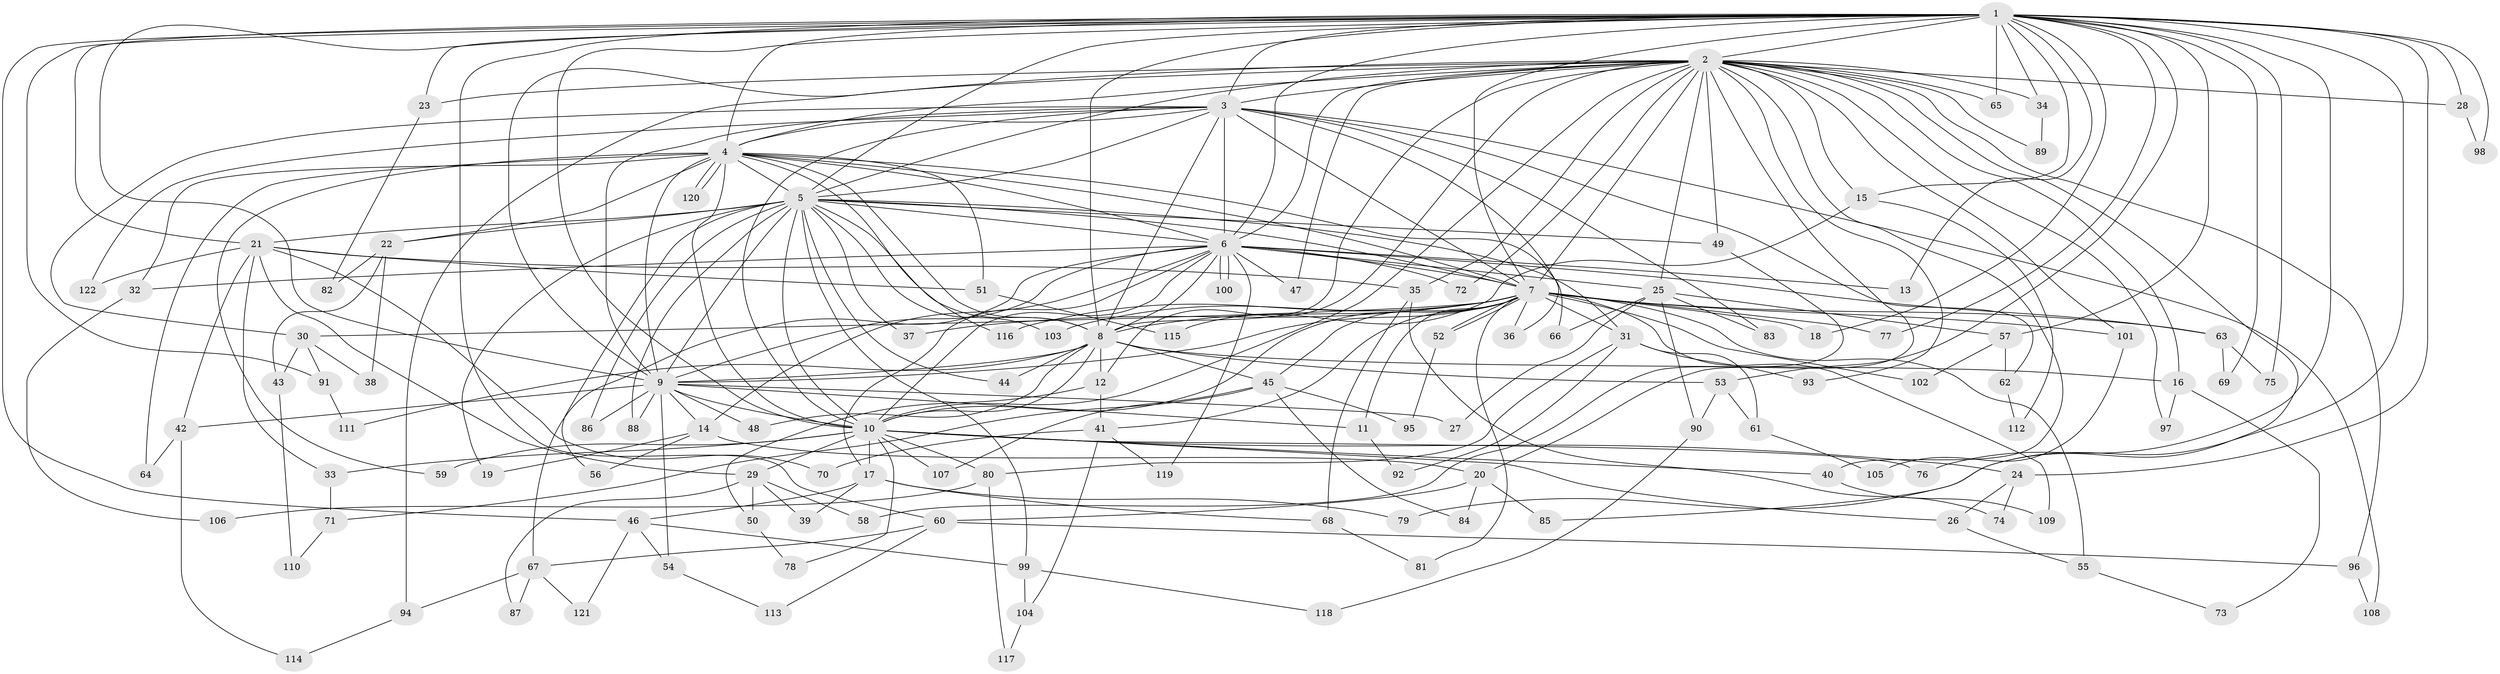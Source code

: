 // Generated by graph-tools (version 1.1) at 2025/25/03/09/25 03:25:36]
// undirected, 122 vertices, 269 edges
graph export_dot {
graph [start="1"]
  node [color=gray90,style=filled];
  1;
  2;
  3;
  4;
  5;
  6;
  7;
  8;
  9;
  10;
  11;
  12;
  13;
  14;
  15;
  16;
  17;
  18;
  19;
  20;
  21;
  22;
  23;
  24;
  25;
  26;
  27;
  28;
  29;
  30;
  31;
  32;
  33;
  34;
  35;
  36;
  37;
  38;
  39;
  40;
  41;
  42;
  43;
  44;
  45;
  46;
  47;
  48;
  49;
  50;
  51;
  52;
  53;
  54;
  55;
  56;
  57;
  58;
  59;
  60;
  61;
  62;
  63;
  64;
  65;
  66;
  67;
  68;
  69;
  70;
  71;
  72;
  73;
  74;
  75;
  76;
  77;
  78;
  79;
  80;
  81;
  82;
  83;
  84;
  85;
  86;
  87;
  88;
  89;
  90;
  91;
  92;
  93;
  94;
  95;
  96;
  97;
  98;
  99;
  100;
  101;
  102;
  103;
  104;
  105;
  106;
  107;
  108;
  109;
  110;
  111;
  112;
  113;
  114;
  115;
  116;
  117;
  118;
  119;
  120;
  121;
  122;
  1 -- 2;
  1 -- 3;
  1 -- 4;
  1 -- 5;
  1 -- 6;
  1 -- 7;
  1 -- 8;
  1 -- 9;
  1 -- 10;
  1 -- 13;
  1 -- 15;
  1 -- 18;
  1 -- 21;
  1 -- 23;
  1 -- 24;
  1 -- 28;
  1 -- 34;
  1 -- 46;
  1 -- 53;
  1 -- 57;
  1 -- 60;
  1 -- 65;
  1 -- 69;
  1 -- 75;
  1 -- 76;
  1 -- 77;
  1 -- 79;
  1 -- 91;
  1 -- 98;
  2 -- 3;
  2 -- 4;
  2 -- 5;
  2 -- 6;
  2 -- 7;
  2 -- 8;
  2 -- 9;
  2 -- 10;
  2 -- 12;
  2 -- 15;
  2 -- 16;
  2 -- 20;
  2 -- 23;
  2 -- 25;
  2 -- 28;
  2 -- 34;
  2 -- 35;
  2 -- 40;
  2 -- 47;
  2 -- 49;
  2 -- 65;
  2 -- 72;
  2 -- 85;
  2 -- 89;
  2 -- 93;
  2 -- 94;
  2 -- 96;
  2 -- 97;
  2 -- 101;
  3 -- 4;
  3 -- 5;
  3 -- 6;
  3 -- 7;
  3 -- 8;
  3 -- 9;
  3 -- 10;
  3 -- 30;
  3 -- 36;
  3 -- 62;
  3 -- 83;
  3 -- 108;
  3 -- 122;
  4 -- 5;
  4 -- 6;
  4 -- 7;
  4 -- 8;
  4 -- 9;
  4 -- 10;
  4 -- 22;
  4 -- 32;
  4 -- 51;
  4 -- 59;
  4 -- 64;
  4 -- 66;
  4 -- 116;
  4 -- 120;
  4 -- 120;
  5 -- 6;
  5 -- 7;
  5 -- 8;
  5 -- 9;
  5 -- 10;
  5 -- 19;
  5 -- 21;
  5 -- 22;
  5 -- 31;
  5 -- 37;
  5 -- 44;
  5 -- 49;
  5 -- 56;
  5 -- 86;
  5 -- 88;
  5 -- 99;
  5 -- 103;
  6 -- 7;
  6 -- 8;
  6 -- 9;
  6 -- 10;
  6 -- 13;
  6 -- 14;
  6 -- 17;
  6 -- 25;
  6 -- 32;
  6 -- 47;
  6 -- 63;
  6 -- 67;
  6 -- 72;
  6 -- 100;
  6 -- 100;
  6 -- 119;
  7 -- 8;
  7 -- 9;
  7 -- 10;
  7 -- 11;
  7 -- 18;
  7 -- 30;
  7 -- 31;
  7 -- 36;
  7 -- 37;
  7 -- 41;
  7 -- 45;
  7 -- 52;
  7 -- 52;
  7 -- 55;
  7 -- 63;
  7 -- 77;
  7 -- 81;
  7 -- 101;
  7 -- 102;
  7 -- 103;
  7 -- 109;
  7 -- 116;
  8 -- 9;
  8 -- 10;
  8 -- 12;
  8 -- 16;
  8 -- 44;
  8 -- 45;
  8 -- 48;
  8 -- 53;
  8 -- 111;
  9 -- 10;
  9 -- 11;
  9 -- 14;
  9 -- 27;
  9 -- 42;
  9 -- 48;
  9 -- 54;
  9 -- 86;
  9 -- 88;
  10 -- 17;
  10 -- 24;
  10 -- 26;
  10 -- 29;
  10 -- 33;
  10 -- 40;
  10 -- 59;
  10 -- 76;
  10 -- 78;
  10 -- 80;
  10 -- 107;
  11 -- 92;
  12 -- 41;
  12 -- 50;
  14 -- 19;
  14 -- 20;
  14 -- 56;
  15 -- 112;
  15 -- 115;
  16 -- 73;
  16 -- 97;
  17 -- 39;
  17 -- 46;
  17 -- 68;
  17 -- 79;
  20 -- 60;
  20 -- 84;
  20 -- 85;
  21 -- 29;
  21 -- 33;
  21 -- 35;
  21 -- 42;
  21 -- 51;
  21 -- 70;
  21 -- 122;
  22 -- 38;
  22 -- 43;
  22 -- 82;
  23 -- 82;
  24 -- 26;
  24 -- 74;
  25 -- 27;
  25 -- 57;
  25 -- 66;
  25 -- 83;
  25 -- 90;
  26 -- 55;
  28 -- 98;
  29 -- 39;
  29 -- 50;
  29 -- 58;
  29 -- 87;
  30 -- 38;
  30 -- 43;
  30 -- 91;
  31 -- 61;
  31 -- 80;
  31 -- 92;
  31 -- 93;
  32 -- 106;
  33 -- 71;
  34 -- 89;
  35 -- 68;
  35 -- 74;
  40 -- 109;
  41 -- 70;
  41 -- 104;
  41 -- 119;
  42 -- 64;
  42 -- 114;
  43 -- 110;
  45 -- 71;
  45 -- 84;
  45 -- 95;
  45 -- 107;
  46 -- 54;
  46 -- 99;
  46 -- 121;
  49 -- 58;
  50 -- 78;
  51 -- 115;
  52 -- 95;
  53 -- 61;
  53 -- 90;
  54 -- 113;
  55 -- 73;
  57 -- 62;
  57 -- 102;
  60 -- 67;
  60 -- 96;
  60 -- 113;
  61 -- 105;
  62 -- 112;
  63 -- 69;
  63 -- 75;
  67 -- 87;
  67 -- 94;
  67 -- 121;
  68 -- 81;
  71 -- 110;
  80 -- 106;
  80 -- 117;
  90 -- 118;
  91 -- 111;
  94 -- 114;
  96 -- 108;
  99 -- 104;
  99 -- 118;
  101 -- 105;
  104 -- 117;
}
